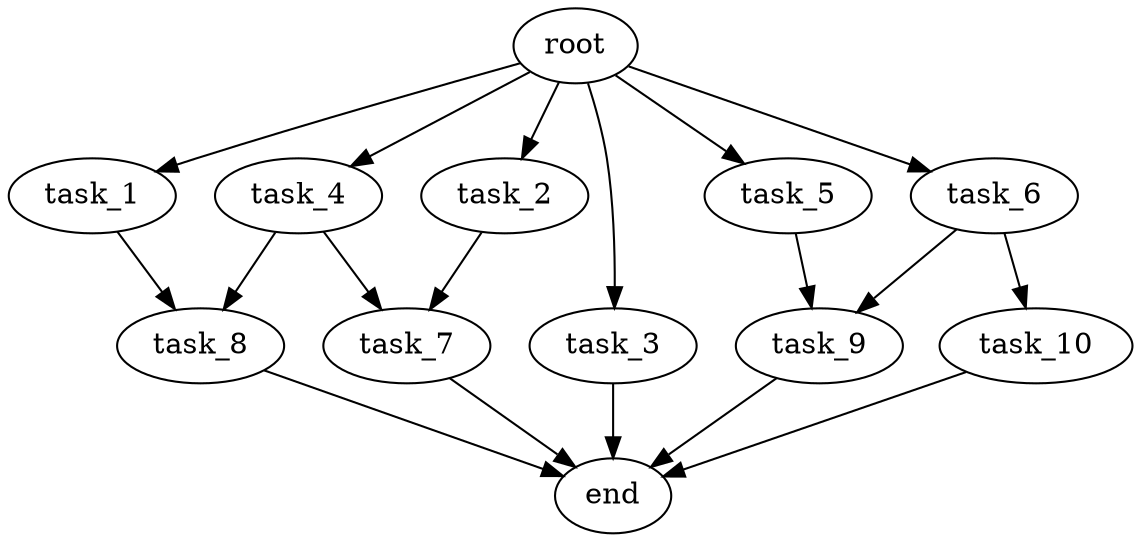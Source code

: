 digraph G {
  root [size="0.000000e+00"];
  task_1 [size="7.241912e+10"];
  task_2 [size="5.008428e+10"];
  task_3 [size="9.743259e+10"];
  task_4 [size="5.379106e+09"];
  task_5 [size="4.371445e+10"];
  task_6 [size="8.386908e+10"];
  task_7 [size="3.406587e+10"];
  task_8 [size="7.690288e+10"];
  task_9 [size="9.548629e+10"];
  task_10 [size="3.967634e+10"];
  end [size="0.000000e+00"];

  root -> task_1 [size="1.000000e-12"];
  root -> task_2 [size="1.000000e-12"];
  root -> task_3 [size="1.000000e-12"];
  root -> task_4 [size="1.000000e-12"];
  root -> task_5 [size="1.000000e-12"];
  root -> task_6 [size="1.000000e-12"];
  task_1 -> task_8 [size="3.845144e+08"];
  task_2 -> task_7 [size="1.703293e+08"];
  task_3 -> end [size="1.000000e-12"];
  task_4 -> task_7 [size="1.703293e+08"];
  task_4 -> task_8 [size="3.845144e+08"];
  task_5 -> task_9 [size="4.774315e+08"];
  task_6 -> task_9 [size="4.774315e+08"];
  task_6 -> task_10 [size="3.967634e+08"];
  task_7 -> end [size="1.000000e-12"];
  task_8 -> end [size="1.000000e-12"];
  task_9 -> end [size="1.000000e-12"];
  task_10 -> end [size="1.000000e-12"];
}
